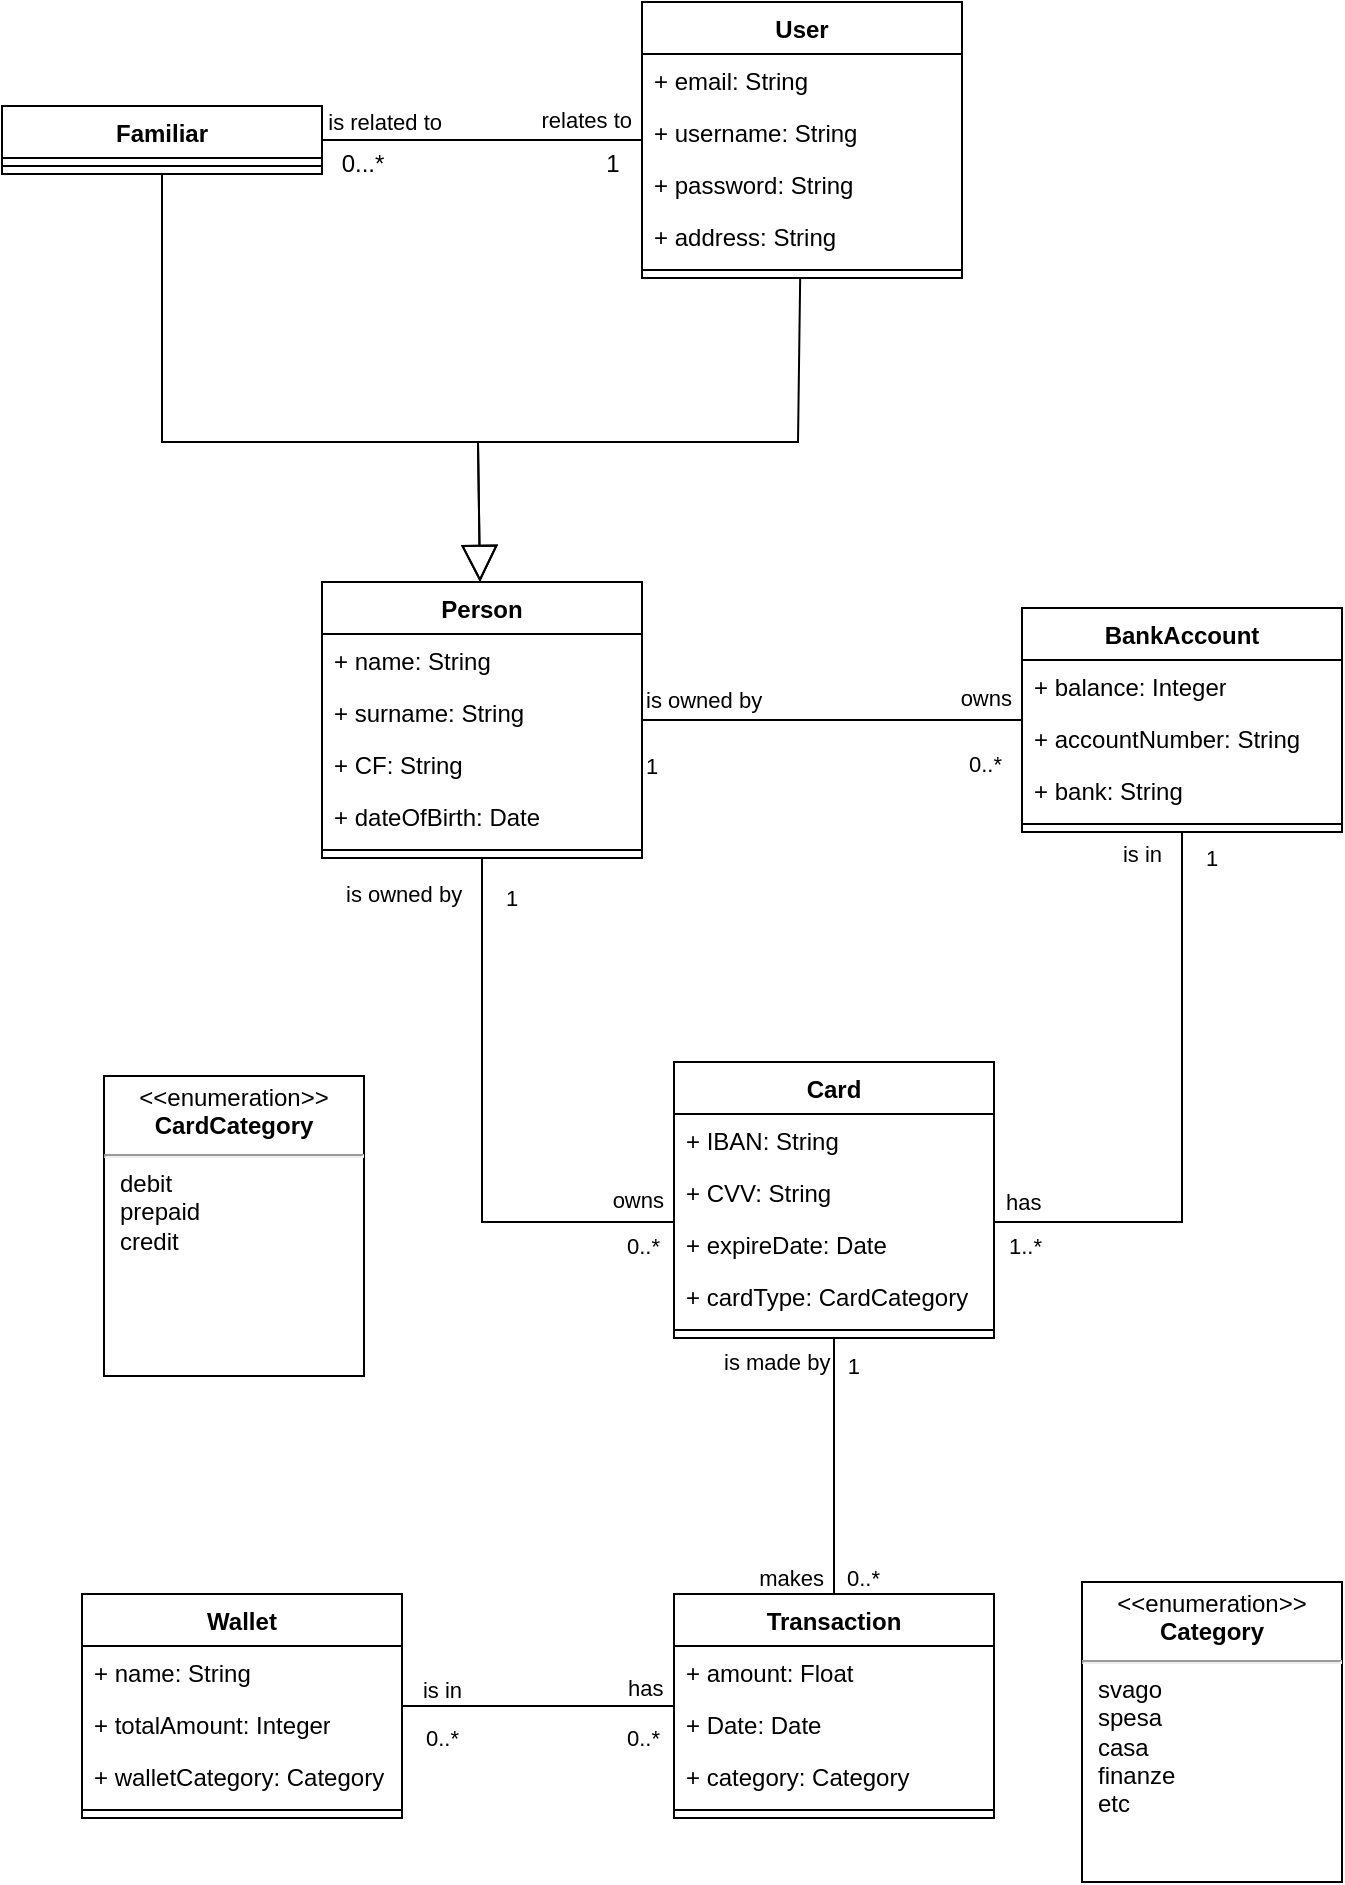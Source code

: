 <mxfile version="22.1.18" type="device">
  <diagram name="Pagina-1" id="V5ksIkCfvQu8_VufCoOh">
    <mxGraphModel dx="880" dy="526" grid="1" gridSize="10" guides="1" tooltips="1" connect="1" arrows="1" fold="1" page="1" pageScale="1" pageWidth="827" pageHeight="1169" math="0" shadow="0">
      <root>
        <mxCell id="0" />
        <mxCell id="1" parent="0" />
        <mxCell id="AAI7ieODE616iLDU9Tso-1" value="Person" style="swimlane;fontStyle=1;align=center;verticalAlign=top;childLayout=stackLayout;horizontal=1;startSize=26;horizontalStack=0;resizeParent=1;resizeParentMax=0;resizeLast=0;collapsible=1;marginBottom=0;whiteSpace=wrap;html=1;" parent="1" vertex="1">
          <mxGeometry x="239" y="404" width="160" height="138" as="geometry" />
        </mxCell>
        <mxCell id="AAI7ieODE616iLDU9Tso-2" value="+ name: String" style="text;strokeColor=none;fillColor=none;align=left;verticalAlign=top;spacingLeft=4;spacingRight=4;overflow=hidden;rotatable=0;points=[[0,0.5],[1,0.5]];portConstraint=eastwest;whiteSpace=wrap;html=1;" parent="AAI7ieODE616iLDU9Tso-1" vertex="1">
          <mxGeometry y="26" width="160" height="26" as="geometry" />
        </mxCell>
        <mxCell id="AAI7ieODE616iLDU9Tso-5" value="+ surname: String" style="text;strokeColor=none;fillColor=none;align=left;verticalAlign=top;spacingLeft=4;spacingRight=4;overflow=hidden;rotatable=0;points=[[0,0.5],[1,0.5]];portConstraint=eastwest;whiteSpace=wrap;html=1;" parent="AAI7ieODE616iLDU9Tso-1" vertex="1">
          <mxGeometry y="52" width="160" height="26" as="geometry" />
        </mxCell>
        <mxCell id="AAI7ieODE616iLDU9Tso-19" value="+ CF: String" style="text;strokeColor=none;fillColor=none;align=left;verticalAlign=top;spacingLeft=4;spacingRight=4;overflow=hidden;rotatable=0;points=[[0,0.5],[1,0.5]];portConstraint=eastwest;whiteSpace=wrap;html=1;" parent="AAI7ieODE616iLDU9Tso-1" vertex="1">
          <mxGeometry y="78" width="160" height="26" as="geometry" />
        </mxCell>
        <mxCell id="AAI7ieODE616iLDU9Tso-6" value="+ dateOfBirth: Date" style="text;strokeColor=none;fillColor=none;align=left;verticalAlign=top;spacingLeft=4;spacingRight=4;overflow=hidden;rotatable=0;points=[[0,0.5],[1,0.5]];portConstraint=eastwest;whiteSpace=wrap;html=1;" parent="AAI7ieODE616iLDU9Tso-1" vertex="1">
          <mxGeometry y="104" width="160" height="26" as="geometry" />
        </mxCell>
        <mxCell id="AAI7ieODE616iLDU9Tso-3" value="" style="line;strokeWidth=1;fillColor=none;align=left;verticalAlign=middle;spacingTop=-1;spacingLeft=3;spacingRight=3;rotatable=0;labelPosition=right;points=[];portConstraint=eastwest;strokeColor=inherit;" parent="AAI7ieODE616iLDU9Tso-1" vertex="1">
          <mxGeometry y="130" width="160" height="8" as="geometry" />
        </mxCell>
        <mxCell id="AAI7ieODE616iLDU9Tso-7" value="User" style="swimlane;fontStyle=1;align=center;verticalAlign=top;childLayout=stackLayout;horizontal=1;startSize=26;horizontalStack=0;resizeParent=1;resizeParentMax=0;resizeLast=0;collapsible=1;marginBottom=0;whiteSpace=wrap;html=1;" parent="1" vertex="1">
          <mxGeometry x="399" y="114" width="160" height="138" as="geometry" />
        </mxCell>
        <mxCell id="AAI7ieODE616iLDU9Tso-8" value="+ email: String" style="text;strokeColor=none;fillColor=none;align=left;verticalAlign=top;spacingLeft=4;spacingRight=4;overflow=hidden;rotatable=0;points=[[0,0.5],[1,0.5]];portConstraint=eastwest;whiteSpace=wrap;html=1;" parent="AAI7ieODE616iLDU9Tso-7" vertex="1">
          <mxGeometry y="26" width="160" height="26" as="geometry" />
        </mxCell>
        <mxCell id="AAI7ieODE616iLDU9Tso-9" value="+ username: String" style="text;strokeColor=none;fillColor=none;align=left;verticalAlign=top;spacingLeft=4;spacingRight=4;overflow=hidden;rotatable=0;points=[[0,0.5],[1,0.5]];portConstraint=eastwest;whiteSpace=wrap;html=1;" parent="AAI7ieODE616iLDU9Tso-7" vertex="1">
          <mxGeometry y="52" width="160" height="26" as="geometry" />
        </mxCell>
        <mxCell id="AAI7ieODE616iLDU9Tso-10" value="+ password: String" style="text;strokeColor=none;fillColor=none;align=left;verticalAlign=top;spacingLeft=4;spacingRight=4;overflow=hidden;rotatable=0;points=[[0,0.5],[1,0.5]];portConstraint=eastwest;whiteSpace=wrap;html=1;" parent="AAI7ieODE616iLDU9Tso-7" vertex="1">
          <mxGeometry y="78" width="160" height="26" as="geometry" />
        </mxCell>
        <mxCell id="DVTzWCzzvjrAwPVf-Ys4-2" value="+ address: String" style="text;strokeColor=none;fillColor=none;align=left;verticalAlign=top;spacingLeft=4;spacingRight=4;overflow=hidden;rotatable=0;points=[[0,0.5],[1,0.5]];portConstraint=eastwest;whiteSpace=wrap;html=1;" parent="AAI7ieODE616iLDU9Tso-7" vertex="1">
          <mxGeometry y="104" width="160" height="26" as="geometry" />
        </mxCell>
        <mxCell id="AAI7ieODE616iLDU9Tso-11" value="" style="line;strokeWidth=1;fillColor=none;align=left;verticalAlign=middle;spacingTop=-1;spacingLeft=3;spacingRight=3;rotatable=0;labelPosition=right;points=[];portConstraint=eastwest;strokeColor=inherit;" parent="AAI7ieODE616iLDU9Tso-7" vertex="1">
          <mxGeometry y="130" width="160" height="8" as="geometry" />
        </mxCell>
        <mxCell id="AAI7ieODE616iLDU9Tso-13" value="Card" style="swimlane;fontStyle=1;align=center;verticalAlign=top;childLayout=stackLayout;horizontal=1;startSize=26;horizontalStack=0;resizeParent=1;resizeParentMax=0;resizeLast=0;collapsible=1;marginBottom=0;whiteSpace=wrap;html=1;" parent="1" vertex="1">
          <mxGeometry x="415" y="644" width="160" height="138" as="geometry">
            <mxRectangle x="334" y="480" width="70" height="30" as="alternateBounds" />
          </mxGeometry>
        </mxCell>
        <mxCell id="AAI7ieODE616iLDU9Tso-15" value="+ IBAN: String" style="text;strokeColor=none;fillColor=none;align=left;verticalAlign=top;spacingLeft=4;spacingRight=4;overflow=hidden;rotatable=0;points=[[0,0.5],[1,0.5]];portConstraint=eastwest;whiteSpace=wrap;html=1;" parent="AAI7ieODE616iLDU9Tso-13" vertex="1">
          <mxGeometry y="26" width="160" height="26" as="geometry" />
        </mxCell>
        <mxCell id="AAI7ieODE616iLDU9Tso-20" value="+ CVV: String" style="text;strokeColor=none;fillColor=none;align=left;verticalAlign=top;spacingLeft=4;spacingRight=4;overflow=hidden;rotatable=0;points=[[0,0.5],[1,0.5]];portConstraint=eastwest;whiteSpace=wrap;html=1;" parent="AAI7ieODE616iLDU9Tso-13" vertex="1">
          <mxGeometry y="52" width="160" height="26" as="geometry" />
        </mxCell>
        <mxCell id="AAI7ieODE616iLDU9Tso-21" value="+ expireDate: Date" style="text;strokeColor=none;fillColor=none;align=left;verticalAlign=top;spacingLeft=4;spacingRight=4;overflow=hidden;rotatable=0;points=[[0,0.5],[1,0.5]];portConstraint=eastwest;whiteSpace=wrap;html=1;" parent="AAI7ieODE616iLDU9Tso-13" vertex="1">
          <mxGeometry y="78" width="160" height="26" as="geometry" />
        </mxCell>
        <mxCell id="EGEKE53pseGuUhWctbH0-3" value="+ cardType: CardCategory" style="text;strokeColor=none;fillColor=none;align=left;verticalAlign=top;spacingLeft=4;spacingRight=4;overflow=hidden;rotatable=0;points=[[0,0.5],[1,0.5]];portConstraint=eastwest;whiteSpace=wrap;html=1;" parent="AAI7ieODE616iLDU9Tso-13" vertex="1">
          <mxGeometry y="104" width="160" height="26" as="geometry" />
        </mxCell>
        <mxCell id="AAI7ieODE616iLDU9Tso-17" value="" style="line;strokeWidth=1;fillColor=none;align=left;verticalAlign=middle;spacingTop=-1;spacingLeft=3;spacingRight=3;rotatable=0;labelPosition=right;points=[];portConstraint=eastwest;strokeColor=inherit;" parent="AAI7ieODE616iLDU9Tso-13" vertex="1">
          <mxGeometry y="130" width="160" height="8" as="geometry" />
        </mxCell>
        <mxCell id="AAI7ieODE616iLDU9Tso-22" value="Wallet" style="swimlane;fontStyle=1;align=center;verticalAlign=top;childLayout=stackLayout;horizontal=1;startSize=26;horizontalStack=0;resizeParent=1;resizeParentMax=0;resizeLast=0;collapsible=1;marginBottom=0;whiteSpace=wrap;html=1;" parent="1" vertex="1">
          <mxGeometry x="119" y="910" width="160" height="112" as="geometry" />
        </mxCell>
        <mxCell id="AAI7ieODE616iLDU9Tso-23" value="+ name: String" style="text;strokeColor=none;fillColor=none;align=left;verticalAlign=top;spacingLeft=4;spacingRight=4;overflow=hidden;rotatable=0;points=[[0,0.5],[1,0.5]];portConstraint=eastwest;whiteSpace=wrap;html=1;" parent="AAI7ieODE616iLDU9Tso-22" vertex="1">
          <mxGeometry y="26" width="160" height="26" as="geometry" />
        </mxCell>
        <mxCell id="AAI7ieODE616iLDU9Tso-25" value="+ totalAmount: Integer" style="text;strokeColor=none;fillColor=none;align=left;verticalAlign=top;spacingLeft=4;spacingRight=4;overflow=hidden;rotatable=0;points=[[0,0.5],[1,0.5]];portConstraint=eastwest;whiteSpace=wrap;html=1;" parent="AAI7ieODE616iLDU9Tso-22" vertex="1">
          <mxGeometry y="52" width="160" height="26" as="geometry" />
        </mxCell>
        <mxCell id="rE-JVIYOyHQ4gt9dczAg-1" value="+ walletCategory: Category" style="text;strokeColor=none;fillColor=none;align=left;verticalAlign=top;spacingLeft=4;spacingRight=4;overflow=hidden;rotatable=0;points=[[0,0.5],[1,0.5]];portConstraint=eastwest;whiteSpace=wrap;html=1;" parent="AAI7ieODE616iLDU9Tso-22" vertex="1">
          <mxGeometry y="78" width="160" height="26" as="geometry" />
        </mxCell>
        <mxCell id="AAI7ieODE616iLDU9Tso-28" value="" style="line;strokeWidth=1;fillColor=none;align=left;verticalAlign=middle;spacingTop=-1;spacingLeft=3;spacingRight=3;rotatable=0;labelPosition=right;points=[];portConstraint=eastwest;strokeColor=inherit;" parent="AAI7ieODE616iLDU9Tso-22" vertex="1">
          <mxGeometry y="104" width="160" height="8" as="geometry" />
        </mxCell>
        <mxCell id="RBvPQlMyHcQg-AkLouZK-17" value="" style="endArrow=block;endSize=16;endFill=0;html=1;rounded=0;" parent="1" source="AAI7ieODE616iLDU9Tso-7" target="AAI7ieODE616iLDU9Tso-1" edge="1">
          <mxGeometry width="160" relative="1" as="geometry">
            <mxPoint x="330" y="734" as="sourcePoint" />
            <mxPoint x="390" y="614" as="targetPoint" />
            <Array as="points">
              <mxPoint x="477" y="334" />
              <mxPoint x="317" y="334" />
            </Array>
          </mxGeometry>
        </mxCell>
        <mxCell id="RBvPQlMyHcQg-AkLouZK-31" value="Transaction" style="swimlane;fontStyle=1;align=center;verticalAlign=top;childLayout=stackLayout;horizontal=1;startSize=26;horizontalStack=0;resizeParent=1;resizeParentMax=0;resizeLast=0;collapsible=1;marginBottom=0;whiteSpace=wrap;html=1;" parent="1" vertex="1">
          <mxGeometry x="415" y="910" width="160" height="112" as="geometry">
            <mxRectangle x="334" y="480" width="70" height="30" as="alternateBounds" />
          </mxGeometry>
        </mxCell>
        <mxCell id="RBvPQlMyHcQg-AkLouZK-32" value="+ amount: Float" style="text;strokeColor=none;fillColor=none;align=left;verticalAlign=top;spacingLeft=4;spacingRight=4;overflow=hidden;rotatable=0;points=[[0,0.5],[1,0.5]];portConstraint=eastwest;whiteSpace=wrap;html=1;" parent="RBvPQlMyHcQg-AkLouZK-31" vertex="1">
          <mxGeometry y="26" width="160" height="26" as="geometry" />
        </mxCell>
        <mxCell id="RBvPQlMyHcQg-AkLouZK-33" value="+ Date: Date" style="text;strokeColor=none;fillColor=none;align=left;verticalAlign=top;spacingLeft=4;spacingRight=4;overflow=hidden;rotatable=0;points=[[0,0.5],[1,0.5]];portConstraint=eastwest;whiteSpace=wrap;html=1;" parent="RBvPQlMyHcQg-AkLouZK-31" vertex="1">
          <mxGeometry y="52" width="160" height="26" as="geometry" />
        </mxCell>
        <mxCell id="o0vqUZP6U1a_EH5S6WdU-1" value="+ category: Category" style="text;strokeColor=none;fillColor=none;align=left;verticalAlign=top;spacingLeft=4;spacingRight=4;overflow=hidden;rotatable=0;points=[[0,0.5],[1,0.5]];portConstraint=eastwest;whiteSpace=wrap;html=1;" parent="RBvPQlMyHcQg-AkLouZK-31" vertex="1">
          <mxGeometry y="78" width="160" height="26" as="geometry" />
        </mxCell>
        <mxCell id="RBvPQlMyHcQg-AkLouZK-37" value="" style="line;strokeWidth=1;fillColor=none;align=left;verticalAlign=middle;spacingTop=-1;spacingLeft=3;spacingRight=3;rotatable=0;labelPosition=right;points=[];portConstraint=eastwest;strokeColor=inherit;" parent="RBvPQlMyHcQg-AkLouZK-31" vertex="1">
          <mxGeometry y="104" width="160" height="8" as="geometry" />
        </mxCell>
        <mxCell id="b4oZFLutdMUwWJEWLN6i-5" value="" style="endArrow=none;html=1;edgeStyle=orthogonalEdgeStyle;rounded=0;" parent="1" source="AAI7ieODE616iLDU9Tso-13" target="RBvPQlMyHcQg-AkLouZK-31" edge="1">
          <mxGeometry relative="1" as="geometry">
            <mxPoint x="551" y="880" as="sourcePoint" />
            <mxPoint x="711" y="880" as="targetPoint" />
          </mxGeometry>
        </mxCell>
        <mxCell id="b4oZFLutdMUwWJEWLN6i-6" value="is made by" style="edgeLabel;resizable=0;html=1;align=left;verticalAlign=bottom;" parent="b4oZFLutdMUwWJEWLN6i-5" connectable="0" vertex="1">
          <mxGeometry x="-1" relative="1" as="geometry">
            <mxPoint x="-57" y="20" as="offset" />
          </mxGeometry>
        </mxCell>
        <mxCell id="b4oZFLutdMUwWJEWLN6i-7" value="makes" style="edgeLabel;resizable=0;html=1;align=right;verticalAlign=bottom;" parent="b4oZFLutdMUwWJEWLN6i-5" connectable="0" vertex="1">
          <mxGeometry x="1" relative="1" as="geometry">
            <mxPoint x="-5" as="offset" />
          </mxGeometry>
        </mxCell>
        <mxCell id="b4oZFLutdMUwWJEWLN6i-8" value="" style="endArrow=none;html=1;edgeStyle=orthogonalEdgeStyle;rounded=0;" parent="1" source="RBvPQlMyHcQg-AkLouZK-31" target="AAI7ieODE616iLDU9Tso-22" edge="1">
          <mxGeometry relative="1" as="geometry">
            <mxPoint x="599" y="838" as="sourcePoint" />
            <mxPoint x="730" y="838" as="targetPoint" />
          </mxGeometry>
        </mxCell>
        <mxCell id="b4oZFLutdMUwWJEWLN6i-9" value="has" style="edgeLabel;resizable=0;html=1;align=left;verticalAlign=bottom;" parent="b4oZFLutdMUwWJEWLN6i-8" connectable="0" vertex="1">
          <mxGeometry x="-1" relative="1" as="geometry">
            <mxPoint x="-25" y="-1" as="offset" />
          </mxGeometry>
        </mxCell>
        <mxCell id="b4oZFLutdMUwWJEWLN6i-10" value="is in" style="edgeLabel;resizable=0;html=1;align=right;verticalAlign=bottom;" parent="b4oZFLutdMUwWJEWLN6i-8" connectable="0" vertex="1">
          <mxGeometry x="1" relative="1" as="geometry">
            <mxPoint x="30" as="offset" />
          </mxGeometry>
        </mxCell>
        <mxCell id="b4oZFLutdMUwWJEWLN6i-11" value="" style="endArrow=none;html=1;edgeStyle=orthogonalEdgeStyle;rounded=0;" parent="1" source="AAI7ieODE616iLDU9Tso-1" target="3sr4TB11Wty44YZUimNh-1" edge="1">
          <mxGeometry relative="1" as="geometry">
            <mxPoint x="180.5" y="718.01" as="sourcePoint" />
            <mxPoint x="339" y="719.01" as="targetPoint" />
          </mxGeometry>
        </mxCell>
        <mxCell id="b4oZFLutdMUwWJEWLN6i-12" value="is owned by" style="edgeLabel;resizable=0;html=1;align=left;verticalAlign=bottom;" parent="b4oZFLutdMUwWJEWLN6i-11" connectable="0" vertex="1">
          <mxGeometry x="-1" relative="1" as="geometry">
            <mxPoint y="-2" as="offset" />
          </mxGeometry>
        </mxCell>
        <mxCell id="b4oZFLutdMUwWJEWLN6i-13" value="owns" style="edgeLabel;resizable=0;html=1;align=right;verticalAlign=bottom;" parent="b4oZFLutdMUwWJEWLN6i-11" connectable="0" vertex="1">
          <mxGeometry x="1" relative="1" as="geometry">
            <mxPoint x="-5" y="-3" as="offset" />
          </mxGeometry>
        </mxCell>
        <mxCell id="b4oZFLutdMUwWJEWLN6i-20" value="0..*" style="edgeLabel;resizable=0;html=1;align=right;verticalAlign=bottom;" parent="1" connectable="0" vertex="1">
          <mxGeometry x="579.0" y="503.995" as="geometry" />
        </mxCell>
        <mxCell id="b4oZFLutdMUwWJEWLN6i-21" value="1" style="edgeLabel;resizable=0;html=1;align=left;verticalAlign=bottom;" parent="1" connectable="0" vertex="1">
          <mxGeometry x="399" y="504" as="geometry" />
        </mxCell>
        <mxCell id="b4oZFLutdMUwWJEWLN6i-23" value="0..*" style="edgeLabel;resizable=0;html=1;align=right;verticalAlign=bottom;" parent="1" connectable="0" vertex="1">
          <mxGeometry x="518.0" y="910" as="geometry" />
        </mxCell>
        <mxCell id="b4oZFLutdMUwWJEWLN6i-24" value="1" style="edgeLabel;resizable=0;html=1;align=right;verticalAlign=bottom;" parent="1" connectable="0" vertex="1">
          <mxGeometry x="508.0" y="804" as="geometry" />
        </mxCell>
        <mxCell id="b4oZFLutdMUwWJEWLN6i-25" value="0..*" style="edgeLabel;resizable=0;html=1;align=right;verticalAlign=bottom;" parent="1" connectable="0" vertex="1">
          <mxGeometry x="408" y="990.0" as="geometry" />
        </mxCell>
        <mxCell id="b4oZFLutdMUwWJEWLN6i-26" value="0..*" style="edgeLabel;resizable=0;html=1;align=left;verticalAlign=bottom;" parent="1" connectable="0" vertex="1">
          <mxGeometry x="289" y="990" as="geometry" />
        </mxCell>
        <mxCell id="Z3_dEr4hn-IsiaTJfytB-1" value="Familiar" style="swimlane;fontStyle=1;align=center;verticalAlign=top;childLayout=stackLayout;horizontal=1;startSize=26;horizontalStack=0;resizeParent=1;resizeParentMax=0;resizeLast=0;collapsible=1;marginBottom=0;whiteSpace=wrap;html=1;" parent="1" vertex="1">
          <mxGeometry x="79" y="166" width="160" height="34" as="geometry" />
        </mxCell>
        <mxCell id="Z3_dEr4hn-IsiaTJfytB-6" value="" style="line;strokeWidth=1;fillColor=none;align=left;verticalAlign=middle;spacingTop=-1;spacingLeft=3;spacingRight=3;rotatable=0;labelPosition=right;points=[];portConstraint=eastwest;strokeColor=inherit;" parent="Z3_dEr4hn-IsiaTJfytB-1" vertex="1">
          <mxGeometry y="26" width="160" height="8" as="geometry" />
        </mxCell>
        <mxCell id="Z3_dEr4hn-IsiaTJfytB-8" value="" style="endArrow=block;endSize=16;endFill=0;html=1;rounded=0;" parent="1" source="Z3_dEr4hn-IsiaTJfytB-1" target="AAI7ieODE616iLDU9Tso-1" edge="1">
          <mxGeometry width="160" relative="1" as="geometry">
            <mxPoint x="179" y="624" as="sourcePoint" />
            <mxPoint x="339" y="624" as="targetPoint" />
            <Array as="points">
              <mxPoint x="159" y="334" />
              <mxPoint x="317" y="334" />
            </Array>
          </mxGeometry>
        </mxCell>
        <mxCell id="Z3_dEr4hn-IsiaTJfytB-9" value="" style="endArrow=none;html=1;edgeStyle=orthogonalEdgeStyle;rounded=0;" parent="1" source="Z3_dEr4hn-IsiaTJfytB-1" target="AAI7ieODE616iLDU9Tso-7" edge="1">
          <mxGeometry relative="1" as="geometry">
            <mxPoint x="229" y="287" as="sourcePoint" />
            <mxPoint x="389" y="287" as="targetPoint" />
          </mxGeometry>
        </mxCell>
        <mxCell id="Z3_dEr4hn-IsiaTJfytB-11" value="is related to" style="edgeLabel;resizable=0;html=1;align=right;verticalAlign=bottom;" parent="Z3_dEr4hn-IsiaTJfytB-9" connectable="0" vertex="1">
          <mxGeometry x="1" relative="1" as="geometry">
            <mxPoint x="-100" y="-1" as="offset" />
          </mxGeometry>
        </mxCell>
        <mxCell id="Z3_dEr4hn-IsiaTJfytB-14" value="1" style="text;html=1;align=center;verticalAlign=middle;resizable=0;points=[];autosize=1;strokeColor=none;fillColor=none;" parent="1" vertex="1">
          <mxGeometry x="369" y="180" width="30" height="30" as="geometry" />
        </mxCell>
        <mxCell id="Z3_dEr4hn-IsiaTJfytB-15" value="0...*" style="text;html=1;align=center;verticalAlign=middle;resizable=0;points=[];autosize=1;strokeColor=none;fillColor=none;" parent="1" vertex="1">
          <mxGeometry x="239" y="180" width="40" height="30" as="geometry" />
        </mxCell>
        <mxCell id="WS0VvQp2hsCj0nUw82-H-1" value="relates to" style="edgeLabel;resizable=0;html=1;align=right;verticalAlign=bottom;" parent="1" connectable="0" vertex="1">
          <mxGeometry x="394" y="181" as="geometry" />
        </mxCell>
        <mxCell id="EGEKE53pseGuUhWctbH0-4" value="&lt;p style=&quot;margin:0px;margin-top:4px;text-align:center;&quot;&gt;&amp;lt;&amp;lt;enumeration&amp;gt;&amp;gt;&lt;br&gt;&lt;b&gt;CardCategory&lt;/b&gt;&lt;/p&gt;&lt;hr&gt;&lt;p style=&quot;margin:0px;margin-left:8px;text-align:left;&quot;&gt;debit&lt;/p&gt;&lt;p style=&quot;margin:0px;margin-left:8px;text-align:left;&quot;&gt;prepaid&lt;/p&gt;&lt;p style=&quot;margin:0px;margin-left:8px;text-align:left;&quot;&gt;credit&lt;/p&gt;" style="shape=rect;html=1;overflow=fill;whiteSpace=wrap;" parent="1" vertex="1">
          <mxGeometry x="130" y="651" width="130" height="150" as="geometry" />
        </mxCell>
        <mxCell id="rE-JVIYOyHQ4gt9dczAg-2" value="&lt;p style=&quot;margin:0px;margin-top:4px;text-align:center;&quot;&gt;&amp;lt;&amp;lt;enumeration&amp;gt;&amp;gt;&lt;br&gt;&lt;b&gt;Category&lt;/b&gt;&lt;/p&gt;&lt;hr&gt;&lt;p style=&quot;margin:0px;margin-left:8px;text-align:left;&quot;&gt;svago&lt;/p&gt;&lt;p style=&quot;margin:0px;margin-left:8px;text-align:left;&quot;&gt;spesa&lt;/p&gt;&lt;p style=&quot;margin:0px;margin-left:8px;text-align:left;&quot;&gt;casa&lt;/p&gt;&lt;p style=&quot;margin:0px;margin-left:8px;text-align:left;&quot;&gt;finanze&lt;/p&gt;&lt;p style=&quot;margin:0px;margin-left:8px;text-align:left;&quot;&gt;etc&lt;/p&gt;&lt;p style=&quot;margin:0px;margin-left:8px;text-align:left;&quot;&gt;&lt;br&gt;&lt;/p&gt;" style="shape=rect;html=1;overflow=fill;whiteSpace=wrap;" parent="1" vertex="1">
          <mxGeometry x="619" y="904" width="130" height="150" as="geometry" />
        </mxCell>
        <mxCell id="3sr4TB11Wty44YZUimNh-1" value="BankAccount" style="swimlane;fontStyle=1;align=center;verticalAlign=top;childLayout=stackLayout;horizontal=1;startSize=26;horizontalStack=0;resizeParent=1;resizeParentMax=0;resizeLast=0;collapsible=1;marginBottom=0;whiteSpace=wrap;html=1;" parent="1" vertex="1">
          <mxGeometry x="589" y="417" width="160" height="112" as="geometry">
            <mxRectangle x="334" y="480" width="70" height="30" as="alternateBounds" />
          </mxGeometry>
        </mxCell>
        <mxCell id="EGEKE53pseGuUhWctbH0-1" value="+ balance: Integer" style="text;strokeColor=none;fillColor=none;align=left;verticalAlign=top;spacingLeft=4;spacingRight=4;overflow=hidden;rotatable=0;points=[[0,0.5],[1,0.5]];portConstraint=eastwest;whiteSpace=wrap;html=1;" parent="3sr4TB11Wty44YZUimNh-1" vertex="1">
          <mxGeometry y="26" width="160" height="26" as="geometry" />
        </mxCell>
        <mxCell id="3sr4TB11Wty44YZUimNh-2" value="+ accountNumber: String" style="text;strokeColor=none;fillColor=none;align=left;verticalAlign=top;spacingLeft=4;spacingRight=4;overflow=hidden;rotatable=0;points=[[0,0.5],[1,0.5]];portConstraint=eastwest;whiteSpace=wrap;html=1;" parent="3sr4TB11Wty44YZUimNh-1" vertex="1">
          <mxGeometry y="52" width="160" height="26" as="geometry" />
        </mxCell>
        <mxCell id="3sr4TB11Wty44YZUimNh-3" value="+ bank: String" style="text;strokeColor=none;fillColor=none;align=left;verticalAlign=top;spacingLeft=4;spacingRight=4;overflow=hidden;rotatable=0;points=[[0,0.5],[1,0.5]];portConstraint=eastwest;whiteSpace=wrap;html=1;" parent="3sr4TB11Wty44YZUimNh-1" vertex="1">
          <mxGeometry y="78" width="160" height="26" as="geometry" />
        </mxCell>
        <mxCell id="3sr4TB11Wty44YZUimNh-5" value="" style="line;strokeWidth=1;fillColor=none;align=left;verticalAlign=middle;spacingTop=-1;spacingLeft=3;spacingRight=3;rotatable=0;labelPosition=right;points=[];portConstraint=eastwest;strokeColor=inherit;" parent="3sr4TB11Wty44YZUimNh-1" vertex="1">
          <mxGeometry y="104" width="160" height="8" as="geometry" />
        </mxCell>
        <mxCell id="3sr4TB11Wty44YZUimNh-7" value="" style="endArrow=none;html=1;edgeStyle=orthogonalEdgeStyle;rounded=0;" parent="1" source="AAI7ieODE616iLDU9Tso-1" target="AAI7ieODE616iLDU9Tso-13" edge="1">
          <mxGeometry relative="1" as="geometry">
            <mxPoint x="179" y="684" as="sourcePoint" />
            <mxPoint x="369" y="684" as="targetPoint" />
            <Array as="points">
              <mxPoint x="319" y="724" />
            </Array>
          </mxGeometry>
        </mxCell>
        <mxCell id="3sr4TB11Wty44YZUimNh-8" value="is owned by" style="edgeLabel;resizable=0;html=1;align=left;verticalAlign=bottom;" parent="3sr4TB11Wty44YZUimNh-7" connectable="0" vertex="1">
          <mxGeometry x="-1" relative="1" as="geometry">
            <mxPoint x="-70" y="26" as="offset" />
          </mxGeometry>
        </mxCell>
        <mxCell id="3sr4TB11Wty44YZUimNh-9" value="owns" style="edgeLabel;resizable=0;html=1;align=right;verticalAlign=bottom;" parent="3sr4TB11Wty44YZUimNh-7" connectable="0" vertex="1">
          <mxGeometry x="1" relative="1" as="geometry">
            <mxPoint x="-5" y="-3" as="offset" />
          </mxGeometry>
        </mxCell>
        <mxCell id="3sr4TB11Wty44YZUimNh-10" value="0..*" style="edgeLabel;resizable=0;html=1;align=right;verticalAlign=bottom;" parent="1" connectable="0" vertex="1">
          <mxGeometry x="408.0" y="744.005" as="geometry" />
        </mxCell>
        <mxCell id="3sr4TB11Wty44YZUimNh-11" value="1" style="edgeLabel;resizable=0;html=1;align=left;verticalAlign=bottom;" parent="1" connectable="0" vertex="1">
          <mxGeometry x="329" y="570" as="geometry" />
        </mxCell>
        <mxCell id="3sr4TB11Wty44YZUimNh-12" value="" style="endArrow=none;html=1;edgeStyle=orthogonalEdgeStyle;rounded=0;" parent="1" source="AAI7ieODE616iLDU9Tso-13" target="3sr4TB11Wty44YZUimNh-1" edge="1">
          <mxGeometry relative="1" as="geometry">
            <mxPoint x="639" y="752.58" as="sourcePoint" />
            <mxPoint x="829" y="752.58" as="targetPoint" />
            <Array as="points">
              <mxPoint x="669" y="724" />
            </Array>
          </mxGeometry>
        </mxCell>
        <mxCell id="3sr4TB11Wty44YZUimNh-13" value="has" style="edgeLabel;resizable=0;html=1;align=left;verticalAlign=bottom;" parent="3sr4TB11Wty44YZUimNh-12" connectable="0" vertex="1">
          <mxGeometry x="-1" relative="1" as="geometry">
            <mxPoint x="4" y="-2" as="offset" />
          </mxGeometry>
        </mxCell>
        <mxCell id="3sr4TB11Wty44YZUimNh-14" value="is in" style="edgeLabel;resizable=0;html=1;align=right;verticalAlign=bottom;" parent="3sr4TB11Wty44YZUimNh-12" connectable="0" vertex="1">
          <mxGeometry x="1" relative="1" as="geometry">
            <mxPoint x="-10" y="19" as="offset" />
          </mxGeometry>
        </mxCell>
        <mxCell id="3sr4TB11Wty44YZUimNh-15" value="1" style="edgeLabel;resizable=0;html=1;align=left;verticalAlign=bottom;" parent="1" connectable="0" vertex="1">
          <mxGeometry x="679" y="550" as="geometry" />
        </mxCell>
        <mxCell id="3sr4TB11Wty44YZUimNh-16" value="1..*" style="edgeLabel;resizable=0;html=1;align=right;verticalAlign=bottom;" parent="1" connectable="0" vertex="1">
          <mxGeometry x="599.0" y="744.005" as="geometry" />
        </mxCell>
      </root>
    </mxGraphModel>
  </diagram>
</mxfile>
